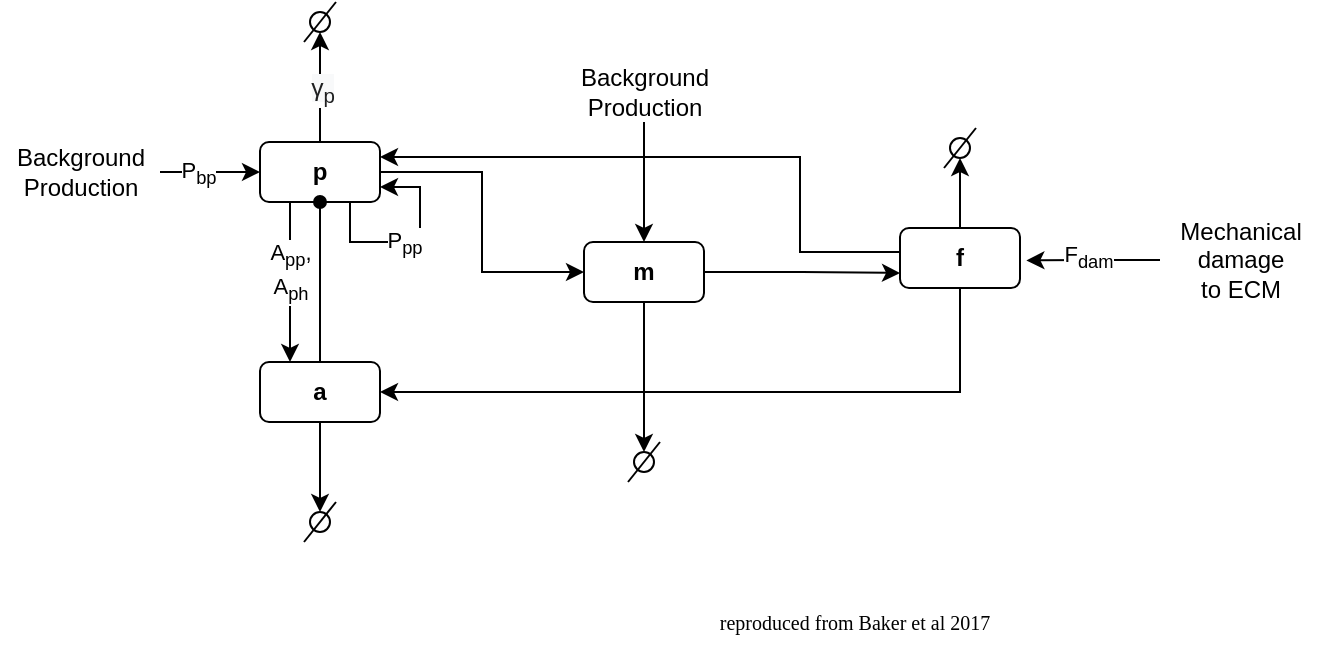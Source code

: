 <mxfile version="14.9.6" type="github">
  <diagram id="CaQWxILleDfgxqNdvDG2" name="Page-1">
    <mxGraphModel dx="679" dy="359" grid="1" gridSize="10" guides="1" tooltips="1" connect="1" arrows="1" fold="1" page="1" pageScale="1" pageWidth="827" pageHeight="1169" math="0" shadow="0">
      <root>
        <mxCell id="0" />
        <mxCell id="1" parent="0" />
        <mxCell id="dxLcZgTcTKUuJuJHGNTP-11" style="edgeStyle=orthogonalEdgeStyle;rounded=0;orthogonalLoop=1;jettySize=auto;html=1;exitX=1;exitY=0.5;exitDx=0;exitDy=0;entryX=0;entryY=0.5;entryDx=0;entryDy=0;" parent="1" source="dxLcZgTcTKUuJuJHGNTP-1" target="dxLcZgTcTKUuJuJHGNTP-4" edge="1">
          <mxGeometry relative="1" as="geometry" />
        </mxCell>
        <mxCell id="dxLcZgTcTKUuJuJHGNTP-13" style="edgeStyle=orthogonalEdgeStyle;rounded=0;orthogonalLoop=1;jettySize=auto;html=1;exitX=0.25;exitY=1;exitDx=0;exitDy=0;entryX=0.25;entryY=0;entryDx=0;entryDy=0;" parent="1" source="dxLcZgTcTKUuJuJHGNTP-1" target="dxLcZgTcTKUuJuJHGNTP-2" edge="1">
          <mxGeometry relative="1" as="geometry" />
        </mxCell>
        <mxCell id="P7W2zEGq8QfP0Ay7pxIV-13" value="A&lt;sub&gt;pp&lt;/sub&gt;,&lt;br&gt;A&lt;sub&gt;ph&lt;/sub&gt;" style="edgeLabel;html=1;align=center;verticalAlign=middle;resizable=0;points=[];" vertex="1" connectable="0" parent="dxLcZgTcTKUuJuJHGNTP-13">
          <mxGeometry x="-0.142" relative="1" as="geometry">
            <mxPoint as="offset" />
          </mxGeometry>
        </mxCell>
        <mxCell id="dxLcZgTcTKUuJuJHGNTP-27" style="edgeStyle=orthogonalEdgeStyle;rounded=0;orthogonalLoop=1;jettySize=auto;html=1;exitX=0.5;exitY=0;exitDx=0;exitDy=0;entryX=0.5;entryY=1;entryDx=0;entryDy=0;endArrow=classic;endFill=1;" parent="1" source="dxLcZgTcTKUuJuJHGNTP-1" target="dxLcZgTcTKUuJuJHGNTP-23" edge="1">
          <mxGeometry relative="1" as="geometry" />
        </mxCell>
        <mxCell id="P7W2zEGq8QfP0Ay7pxIV-12" value="&lt;span style=&quot;color: rgb(32 , 33 , 34) ; font-family: sans-serif ; font-size: 12.32px ; text-align: left ; background-color: rgb(248 , 249 , 250)&quot;&gt;γ&lt;sub&gt;p&lt;/sub&gt;&lt;/span&gt;" style="edgeLabel;html=1;align=center;verticalAlign=middle;resizable=0;points=[];" vertex="1" connectable="0" parent="dxLcZgTcTKUuJuJHGNTP-27">
          <mxGeometry x="-0.032" y="-1" relative="1" as="geometry">
            <mxPoint as="offset" />
          </mxGeometry>
        </mxCell>
        <mxCell id="dxLcZgTcTKUuJuJHGNTP-1" value="&lt;b&gt;p&lt;/b&gt;" style="rounded=1;whiteSpace=wrap;html=1;" parent="1" vertex="1">
          <mxGeometry x="220" y="260" width="60" height="30" as="geometry" />
        </mxCell>
        <mxCell id="dxLcZgTcTKUuJuJHGNTP-14" style="edgeStyle=orthogonalEdgeStyle;rounded=0;orthogonalLoop=1;jettySize=auto;html=1;exitX=0.5;exitY=0;exitDx=0;exitDy=0;entryX=0.5;entryY=1;entryDx=0;entryDy=0;endArrow=oval;endFill=1;" parent="1" source="dxLcZgTcTKUuJuJHGNTP-2" target="dxLcZgTcTKUuJuJHGNTP-1" edge="1">
          <mxGeometry relative="1" as="geometry" />
        </mxCell>
        <mxCell id="dxLcZgTcTKUuJuJHGNTP-28" style="edgeStyle=orthogonalEdgeStyle;rounded=0;orthogonalLoop=1;jettySize=auto;html=1;exitX=0.5;exitY=1;exitDx=0;exitDy=0;endArrow=classic;endFill=1;entryX=0.5;entryY=0;entryDx=0;entryDy=0;" parent="1" source="dxLcZgTcTKUuJuJHGNTP-2" target="dxLcZgTcTKUuJuJHGNTP-25" edge="1">
          <mxGeometry relative="1" as="geometry">
            <mxPoint x="250" y="440" as="targetPoint" />
          </mxGeometry>
        </mxCell>
        <mxCell id="dxLcZgTcTKUuJuJHGNTP-2" value="&lt;b&gt;a&lt;/b&gt;" style="rounded=1;whiteSpace=wrap;html=1;" parent="1" vertex="1">
          <mxGeometry x="220" y="370" width="60" height="30" as="geometry" />
        </mxCell>
        <mxCell id="dxLcZgTcTKUuJuJHGNTP-10" style="edgeStyle=orthogonalEdgeStyle;rounded=0;orthogonalLoop=1;jettySize=auto;html=1;entryX=1;entryY=0.25;entryDx=0;entryDy=0;" parent="1" source="dxLcZgTcTKUuJuJHGNTP-3" target="dxLcZgTcTKUuJuJHGNTP-1" edge="1">
          <mxGeometry relative="1" as="geometry">
            <Array as="points">
              <mxPoint x="490" y="315" />
              <mxPoint x="490" y="268" />
            </Array>
          </mxGeometry>
        </mxCell>
        <mxCell id="dxLcZgTcTKUuJuJHGNTP-16" style="edgeStyle=orthogonalEdgeStyle;rounded=0;orthogonalLoop=1;jettySize=auto;html=1;exitX=0.5;exitY=1;exitDx=0;exitDy=0;entryX=1;entryY=0.5;entryDx=0;entryDy=0;endArrow=classic;endFill=1;" parent="1" source="dxLcZgTcTKUuJuJHGNTP-3" target="dxLcZgTcTKUuJuJHGNTP-2" edge="1">
          <mxGeometry relative="1" as="geometry" />
        </mxCell>
        <mxCell id="dxLcZgTcTKUuJuJHGNTP-21" style="edgeStyle=orthogonalEdgeStyle;rounded=0;orthogonalLoop=1;jettySize=auto;html=1;exitX=0.5;exitY=0;exitDx=0;exitDy=0;endArrow=classic;endFill=1;entryX=0.5;entryY=1;entryDx=0;entryDy=0;" parent="1" source="dxLcZgTcTKUuJuJHGNTP-3" target="dxLcZgTcTKUuJuJHGNTP-18" edge="1">
          <mxGeometry relative="1" as="geometry">
            <mxPoint x="600" y="273" as="targetPoint" />
          </mxGeometry>
        </mxCell>
        <mxCell id="dxLcZgTcTKUuJuJHGNTP-3" value="&lt;b&gt;f&lt;/b&gt;" style="rounded=1;whiteSpace=wrap;html=1;" parent="1" vertex="1">
          <mxGeometry x="540" y="303" width="60" height="30" as="geometry" />
        </mxCell>
        <mxCell id="dxLcZgTcTKUuJuJHGNTP-12" style="edgeStyle=orthogonalEdgeStyle;rounded=0;orthogonalLoop=1;jettySize=auto;html=1;exitX=1;exitY=0.5;exitDx=0;exitDy=0;entryX=0;entryY=0.75;entryDx=0;entryDy=0;" parent="1" source="dxLcZgTcTKUuJuJHGNTP-4" target="dxLcZgTcTKUuJuJHGNTP-3" edge="1">
          <mxGeometry relative="1" as="geometry" />
        </mxCell>
        <mxCell id="P7W2zEGq8QfP0Ay7pxIV-3" style="edgeStyle=orthogonalEdgeStyle;rounded=0;orthogonalLoop=1;jettySize=auto;html=1;exitX=0.5;exitY=1;exitDx=0;exitDy=0;entryX=0.5;entryY=0;entryDx=0;entryDy=0;endArrow=classic;endFill=1;" edge="1" parent="1" source="dxLcZgTcTKUuJuJHGNTP-4" target="P7W2zEGq8QfP0Ay7pxIV-1">
          <mxGeometry relative="1" as="geometry" />
        </mxCell>
        <mxCell id="dxLcZgTcTKUuJuJHGNTP-4" value="&lt;b&gt;m&lt;/b&gt;" style="rounded=1;whiteSpace=wrap;html=1;" parent="1" vertex="1">
          <mxGeometry x="382" y="310" width="60" height="30" as="geometry" />
        </mxCell>
        <mxCell id="dxLcZgTcTKUuJuJHGNTP-18" value="" style="ellipse;whiteSpace=wrap;html=1;aspect=fixed;" parent="1" vertex="1">
          <mxGeometry x="565" y="258" width="10" height="10" as="geometry" />
        </mxCell>
        <mxCell id="dxLcZgTcTKUuJuJHGNTP-19" value="" style="endArrow=none;html=1;" parent="1" edge="1">
          <mxGeometry width="50" height="50" relative="1" as="geometry">
            <mxPoint x="562" y="273" as="sourcePoint" />
            <mxPoint x="578" y="253" as="targetPoint" />
          </mxGeometry>
        </mxCell>
        <mxCell id="dxLcZgTcTKUuJuJHGNTP-22" value="&lt;div class=&quot;page&quot; title=&quot;Page 1&quot;&gt;&lt;div class=&quot;section&quot; style=&quot;background-color: rgb(255 , 255 , 255)&quot;&gt;&lt;div class=&quot;layoutArea&quot;&gt;&lt;div class=&quot;column&quot;&gt;&lt;p&gt;&lt;span style=&quot;font-family: &amp;#34;calibri&amp;#34;&quot;&gt;&lt;font style=&quot;font-size: 10px&quot;&gt;reproduced from Baker et al 2017&lt;/font&gt;&lt;/span&gt;&lt;/p&gt;&lt;/div&gt;&lt;/div&gt;&lt;/div&gt;&lt;/div&gt;" style="text;html=1;align=center;verticalAlign=middle;resizable=0;points=[];autosize=1;strokeColor=none;" parent="1" vertex="1">
          <mxGeometry x="442" y="480" width="150" height="40" as="geometry" />
        </mxCell>
        <mxCell id="dxLcZgTcTKUuJuJHGNTP-23" value="" style="ellipse;whiteSpace=wrap;html=1;aspect=fixed;" parent="1" vertex="1">
          <mxGeometry x="245" y="195" width="10" height="10" as="geometry" />
        </mxCell>
        <mxCell id="dxLcZgTcTKUuJuJHGNTP-24" value="" style="endArrow=none;html=1;" parent="1" edge="1">
          <mxGeometry width="50" height="50" relative="1" as="geometry">
            <mxPoint x="242" y="210.0" as="sourcePoint" />
            <mxPoint x="258" y="190.0" as="targetPoint" />
          </mxGeometry>
        </mxCell>
        <mxCell id="dxLcZgTcTKUuJuJHGNTP-25" value="" style="ellipse;whiteSpace=wrap;html=1;aspect=fixed;" parent="1" vertex="1">
          <mxGeometry x="245" y="445" width="10" height="10" as="geometry" />
        </mxCell>
        <mxCell id="dxLcZgTcTKUuJuJHGNTP-26" value="" style="endArrow=none;html=1;" parent="1" edge="1">
          <mxGeometry width="50" height="50" relative="1" as="geometry">
            <mxPoint x="242" y="460.0" as="sourcePoint" />
            <mxPoint x="258" y="440.0" as="targetPoint" />
          </mxGeometry>
        </mxCell>
        <mxCell id="P7W2zEGq8QfP0Ay7pxIV-1" value="" style="ellipse;whiteSpace=wrap;html=1;aspect=fixed;" vertex="1" parent="1">
          <mxGeometry x="407" y="415" width="10" height="10" as="geometry" />
        </mxCell>
        <mxCell id="P7W2zEGq8QfP0Ay7pxIV-2" value="" style="endArrow=none;html=1;" edge="1" parent="1">
          <mxGeometry width="50" height="50" relative="1" as="geometry">
            <mxPoint x="404" y="430.0" as="sourcePoint" />
            <mxPoint x="420" y="410.0" as="targetPoint" />
          </mxGeometry>
        </mxCell>
        <mxCell id="P7W2zEGq8QfP0Ay7pxIV-5" style="edgeStyle=orthogonalEdgeStyle;rounded=0;orthogonalLoop=1;jettySize=auto;html=1;entryX=1.053;entryY=0.54;entryDx=0;entryDy=0;entryPerimeter=0;endArrow=classic;endFill=1;" edge="1" parent="1" source="P7W2zEGq8QfP0Ay7pxIV-4" target="dxLcZgTcTKUuJuJHGNTP-3">
          <mxGeometry relative="1" as="geometry" />
        </mxCell>
        <mxCell id="P7W2zEGq8QfP0Ay7pxIV-15" value="F&lt;sub&gt;dam&lt;/sub&gt;" style="edgeLabel;html=1;align=center;verticalAlign=middle;resizable=0;points=[];" vertex="1" connectable="0" parent="P7W2zEGq8QfP0Ay7pxIV-5">
          <mxGeometry x="0.045" y="-1" relative="1" as="geometry">
            <mxPoint x="-1" as="offset" />
          </mxGeometry>
        </mxCell>
        <mxCell id="P7W2zEGq8QfP0Ay7pxIV-4" value="Mechanical &lt;br&gt;damage&lt;br&gt;to ECM" style="text;html=1;align=center;verticalAlign=middle;resizable=0;points=[];autosize=1;strokeColor=none;" vertex="1" parent="1">
          <mxGeometry x="670" y="294" width="80" height="50" as="geometry" />
        </mxCell>
        <mxCell id="P7W2zEGq8QfP0Ay7pxIV-7" style="edgeStyle=orthogonalEdgeStyle;rounded=0;orthogonalLoop=1;jettySize=auto;html=1;entryX=0;entryY=0.5;entryDx=0;entryDy=0;endArrow=classic;endFill=1;" edge="1" parent="1" source="P7W2zEGq8QfP0Ay7pxIV-6" target="dxLcZgTcTKUuJuJHGNTP-1">
          <mxGeometry relative="1" as="geometry">
            <Array as="points">
              <mxPoint x="190" y="275" />
              <mxPoint x="190" y="275" />
            </Array>
          </mxGeometry>
        </mxCell>
        <mxCell id="P7W2zEGq8QfP0Ay7pxIV-11" value="P&lt;sub&gt;bp&lt;/sub&gt;" style="edgeLabel;html=1;align=center;verticalAlign=middle;resizable=0;points=[];" vertex="1" connectable="0" parent="P7W2zEGq8QfP0Ay7pxIV-7">
          <mxGeometry x="-0.236" y="-1" relative="1" as="geometry">
            <mxPoint as="offset" />
          </mxGeometry>
        </mxCell>
        <mxCell id="P7W2zEGq8QfP0Ay7pxIV-6" value="Background&lt;br&gt;Production" style="text;html=1;align=center;verticalAlign=middle;resizable=0;points=[];autosize=1;strokeColor=none;" vertex="1" parent="1">
          <mxGeometry x="90" y="260" width="80" height="30" as="geometry" />
        </mxCell>
        <mxCell id="P7W2zEGq8QfP0Ay7pxIV-9" style="edgeStyle=orthogonalEdgeStyle;rounded=0;orthogonalLoop=1;jettySize=auto;html=1;entryX=0.5;entryY=0;entryDx=0;entryDy=0;endArrow=classic;endFill=1;" edge="1" parent="1" source="P7W2zEGq8QfP0Ay7pxIV-8" target="dxLcZgTcTKUuJuJHGNTP-4">
          <mxGeometry relative="1" as="geometry" />
        </mxCell>
        <mxCell id="P7W2zEGq8QfP0Ay7pxIV-8" value="Background&lt;br&gt;Production" style="text;html=1;align=center;verticalAlign=middle;resizable=0;points=[];autosize=1;strokeColor=none;" vertex="1" parent="1">
          <mxGeometry x="372" y="220" width="80" height="30" as="geometry" />
        </mxCell>
        <mxCell id="P7W2zEGq8QfP0Ay7pxIV-10" style="edgeStyle=orthogonalEdgeStyle;rounded=0;orthogonalLoop=1;jettySize=auto;html=1;exitX=0.75;exitY=1;exitDx=0;exitDy=0;entryX=1;entryY=0.75;entryDx=0;entryDy=0;endArrow=classic;endFill=1;" edge="1" parent="1" source="dxLcZgTcTKUuJuJHGNTP-1" target="dxLcZgTcTKUuJuJHGNTP-1">
          <mxGeometry relative="1" as="geometry">
            <Array as="points">
              <mxPoint x="265" y="310" />
              <mxPoint x="300" y="310" />
              <mxPoint x="300" y="283" />
            </Array>
          </mxGeometry>
        </mxCell>
        <mxCell id="P7W2zEGq8QfP0Ay7pxIV-14" value="P&lt;sub&gt;pp&lt;/sub&gt;" style="edgeLabel;html=1;align=center;verticalAlign=middle;resizable=0;points=[];" vertex="1" connectable="0" parent="P7W2zEGq8QfP0Ay7pxIV-10">
          <mxGeometry x="-0.093" y="-1" relative="1" as="geometry">
            <mxPoint as="offset" />
          </mxGeometry>
        </mxCell>
      </root>
    </mxGraphModel>
  </diagram>
</mxfile>
